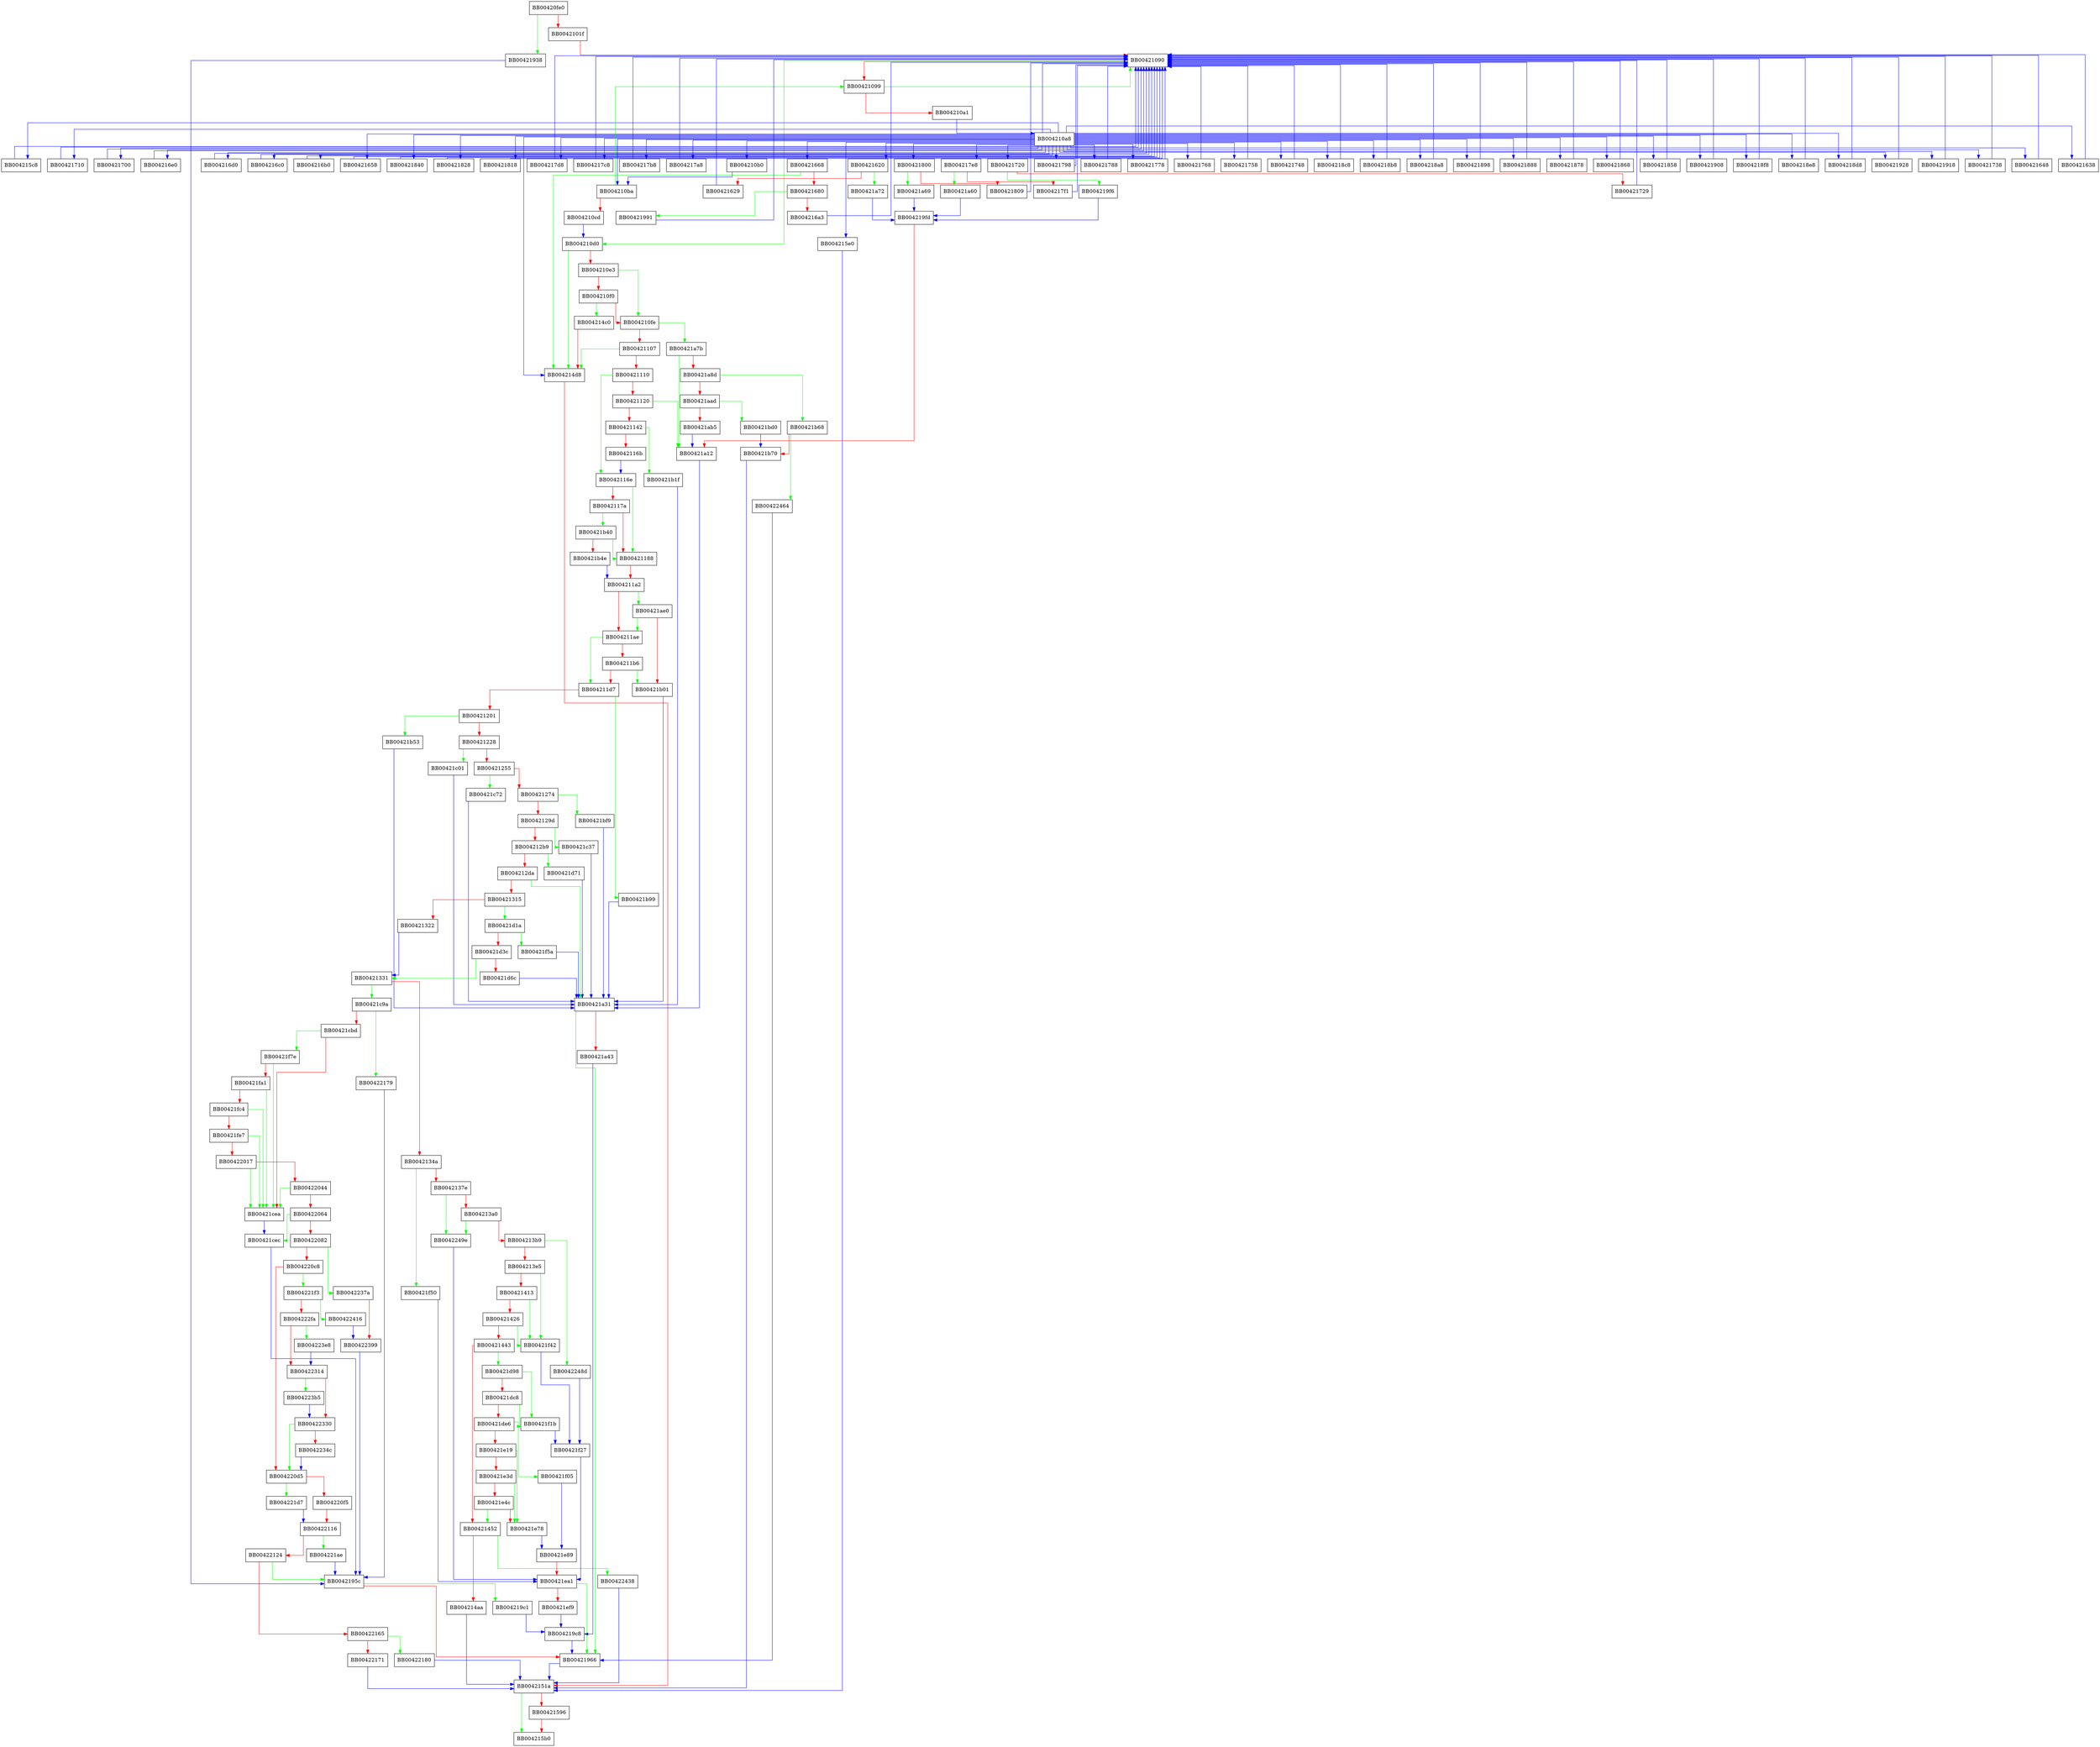 digraph fipsinstall_main {
  node [shape="box"];
  graph [splines=ortho];
  BB00420fe0 -> BB00421938 [color="green"];
  BB00420fe0 -> BB0042101f [color="red"];
  BB0042101f -> BB00421090 [color="red"];
  BB00421090 -> BB004210d0 [color="green"];
  BB00421090 -> BB00421099 [color="red"];
  BB00421099 -> BB00421090 [color="green"];
  BB00421099 -> BB004210a1 [color="red"];
  BB004210a1 -> BB004210a8 [color="blue"];
  BB004210a8 -> BB004214d8 [color="blue"];
  BB004210a8 -> BB00421090 [color="blue"];
  BB004210a8 -> BB004215e0 [color="blue"];
  BB004210a8 -> BB004215c8 [color="blue"];
  BB004210a8 -> BB00421710 [color="blue"];
  BB004210a8 -> BB00421700 [color="blue"];
  BB004210a8 -> BB004216e0 [color="blue"];
  BB004210a8 -> BB004216d0 [color="blue"];
  BB004210a8 -> BB004216c0 [color="blue"];
  BB004210a8 -> BB004216b0 [color="blue"];
  BB004210a8 -> BB00421668 [color="blue"];
  BB004210a8 -> BB00421658 [color="blue"];
  BB004210a8 -> BB004210ba [color="blue"];
  BB004210a8 -> BB00421840 [color="blue"];
  BB004210a8 -> BB00421828 [color="blue"];
  BB004210a8 -> BB004210b0 [color="blue"];
  BB004210a8 -> BB00421818 [color="blue"];
  BB004210a8 -> BB00421800 [color="blue"];
  BB004210a8 -> BB004217e8 [color="blue"];
  BB004210a8 -> BB004217d8 [color="blue"];
  BB004210a8 -> BB004217c8 [color="blue"];
  BB004210a8 -> BB004217b8 [color="blue"];
  BB004210a8 -> BB004217a8 [color="blue"];
  BB004210a8 -> BB00421798 [color="blue"];
  BB004210a8 -> BB00421788 [color="blue"];
  BB004210a8 -> BB00421778 [color="blue"];
  BB004210a8 -> BB00421768 [color="blue"];
  BB004210a8 -> BB00421758 [color="blue"];
  BB004210a8 -> BB00421748 [color="blue"];
  BB004210a8 -> BB004218c8 [color="blue"];
  BB004210a8 -> BB004218b8 [color="blue"];
  BB004210a8 -> BB004218a8 [color="blue"];
  BB004210a8 -> BB00421898 [color="blue"];
  BB004210a8 -> BB00421888 [color="blue"];
  BB004210a8 -> BB00421878 [color="blue"];
  BB004210a8 -> BB00421868 [color="blue"];
  BB004210a8 -> BB00421858 [color="blue"];
  BB004210a8 -> BB00421908 [color="blue"];
  BB004210a8 -> BB004218f8 [color="blue"];
  BB004210a8 -> BB004218e8 [color="blue"];
  BB004210a8 -> BB004218d8 [color="blue"];
  BB004210a8 -> BB00421928 [color="blue"];
  BB004210a8 -> BB00421918 [color="blue"];
  BB004210a8 -> BB00421738 [color="blue"];
  BB004210a8 -> BB00421720 [color="blue"];
  BB004210a8 -> BB00421648 [color="blue"];
  BB004210a8 -> BB00421638 [color="blue"];
  BB004210a8 -> BB00421620 [color="blue"];
  BB004210b0 -> BB004210ba [color="blue"];
  BB004210ba -> BB00421099 [color="green"];
  BB004210ba -> BB004210cd [color="red"];
  BB004210cd -> BB004210d0 [color="blue"];
  BB004210d0 -> BB004214d8 [color="green"];
  BB004210d0 -> BB004210e3 [color="red"];
  BB004210e3 -> BB004210fe [color="green"];
  BB004210e3 -> BB004210f0 [color="red"];
  BB004210f0 -> BB004214c0 [color="green"];
  BB004210f0 -> BB004210fe [color="red"];
  BB004210fe -> BB00421a7b [color="green"];
  BB004210fe -> BB00421107 [color="red"];
  BB00421107 -> BB004214d8 [color="green"];
  BB00421107 -> BB00421110 [color="red"];
  BB00421110 -> BB0042116e [color="green"];
  BB00421110 -> BB00421120 [color="red"];
  BB00421120 -> BB00421a12 [color="green"];
  BB00421120 -> BB00421142 [color="red"];
  BB00421142 -> BB00421b1f [color="green"];
  BB00421142 -> BB0042116b [color="red"];
  BB0042116b -> BB0042116e [color="blue"];
  BB0042116e -> BB00421188 [color="green"];
  BB0042116e -> BB0042117a [color="red"];
  BB0042117a -> BB00421b40 [color="green"];
  BB0042117a -> BB00421188 [color="red"];
  BB00421188 -> BB004211a2 [color="red"];
  BB004211a2 -> BB00421ae0 [color="green"];
  BB004211a2 -> BB004211ae [color="red"];
  BB004211ae -> BB004211d7 [color="green"];
  BB004211ae -> BB004211b6 [color="red"];
  BB004211b6 -> BB00421b01 [color="green"];
  BB004211b6 -> BB004211d7 [color="red"];
  BB004211d7 -> BB00421b99 [color="green"];
  BB004211d7 -> BB00421201 [color="red"];
  BB00421201 -> BB00421b53 [color="green"];
  BB00421201 -> BB00421228 [color="red"];
  BB00421228 -> BB00421c01 [color="green"];
  BB00421228 -> BB00421255 [color="red"];
  BB00421255 -> BB00421c72 [color="green"];
  BB00421255 -> BB00421274 [color="red"];
  BB00421274 -> BB00421bf9 [color="green"];
  BB00421274 -> BB0042129d [color="red"];
  BB0042129d -> BB00421c37 [color="green"];
  BB0042129d -> BB004212b9 [color="red"];
  BB004212b9 -> BB00421d71 [color="green"];
  BB004212b9 -> BB004212da [color="red"];
  BB004212da -> BB00421a31 [color="green"];
  BB004212da -> BB00421315 [color="red"];
  BB00421315 -> BB00421d1a [color="green"];
  BB00421315 -> BB00421322 [color="red"];
  BB00421322 -> BB00421331 [color="blue"];
  BB00421331 -> BB00421c9a [color="green"];
  BB00421331 -> BB0042134a [color="red"];
  BB0042134a -> BB00421f50 [color="green"];
  BB0042134a -> BB0042137e [color="red"];
  BB0042137e -> BB0042249e [color="green"];
  BB0042137e -> BB004213a0 [color="red"];
  BB004213a0 -> BB0042249e [color="green"];
  BB004213a0 -> BB004213b9 [color="red"];
  BB004213b9 -> BB0042248d [color="green"];
  BB004213b9 -> BB004213e5 [color="red"];
  BB004213e5 -> BB00421f42 [color="green"];
  BB004213e5 -> BB00421413 [color="red"];
  BB00421413 -> BB00421f42 [color="green"];
  BB00421413 -> BB00421426 [color="red"];
  BB00421426 -> BB00421f42 [color="green"];
  BB00421426 -> BB00421443 [color="red"];
  BB00421443 -> BB00421d98 [color="green"];
  BB00421443 -> BB00421452 [color="red"];
  BB00421452 -> BB00422438 [color="green"];
  BB00421452 -> BB004214aa [color="red"];
  BB004214aa -> BB0042151a [color="blue"];
  BB004214c0 -> BB004214d8 [color="red"];
  BB004214d8 -> BB0042151a [color="red"];
  BB0042151a -> BB004215b0 [color="green"];
  BB0042151a -> BB00421596 [color="red"];
  BB00421596 -> BB004215b0 [color="red"];
  BB004215c8 -> BB00421090 [color="blue"];
  BB004215e0 -> BB0042151a [color="blue"];
  BB00421620 -> BB00421a72 [color="green"];
  BB00421620 -> BB00421629 [color="red"];
  BB00421629 -> BB00421090 [color="blue"];
  BB00421638 -> BB00421090 [color="blue"];
  BB00421648 -> BB00421090 [color="blue"];
  BB00421658 -> BB00421090 [color="blue"];
  BB00421668 -> BB004214d8 [color="green"];
  BB00421668 -> BB00421680 [color="red"];
  BB00421680 -> BB00421991 [color="green"];
  BB00421680 -> BB004216a3 [color="red"];
  BB004216a3 -> BB00421090 [color="blue"];
  BB004216b0 -> BB00421090 [color="blue"];
  BB004216c0 -> BB00421090 [color="blue"];
  BB004216d0 -> BB00421090 [color="blue"];
  BB004216e0 -> BB00421090 [color="blue"];
  BB00421700 -> BB00421090 [color="blue"];
  BB00421710 -> BB00421090 [color="blue"];
  BB00421720 -> BB004219f6 [color="green"];
  BB00421720 -> BB00421729 [color="red"];
  BB00421729 -> BB00421090 [color="blue"];
  BB00421738 -> BB00421090 [color="blue"];
  BB00421748 -> BB00421090 [color="blue"];
  BB00421758 -> BB00421090 [color="blue"];
  BB00421768 -> BB00421090 [color="blue"];
  BB00421778 -> BB00421090 [color="blue"];
  BB00421788 -> BB00421090 [color="blue"];
  BB00421798 -> BB00421090 [color="blue"];
  BB004217a8 -> BB00421090 [color="blue"];
  BB004217b8 -> BB00421090 [color="blue"];
  BB004217c8 -> BB00421090 [color="blue"];
  BB004217d8 -> BB00421090 [color="blue"];
  BB004217e8 -> BB00421a60 [color="green"];
  BB004217e8 -> BB004217f1 [color="red"];
  BB004217f1 -> BB00421090 [color="blue"];
  BB00421800 -> BB00421a69 [color="green"];
  BB00421800 -> BB00421809 [color="red"];
  BB00421809 -> BB00421090 [color="blue"];
  BB00421818 -> BB00421090 [color="blue"];
  BB00421828 -> BB00421090 [color="blue"];
  BB00421840 -> BB00421090 [color="blue"];
  BB00421858 -> BB00421090 [color="blue"];
  BB00421868 -> BB00421090 [color="blue"];
  BB00421878 -> BB00421090 [color="blue"];
  BB00421888 -> BB00421090 [color="blue"];
  BB00421898 -> BB00421090 [color="blue"];
  BB004218a8 -> BB00421090 [color="blue"];
  BB004218b8 -> BB00421090 [color="blue"];
  BB004218c8 -> BB00421090 [color="blue"];
  BB004218d8 -> BB00421090 [color="blue"];
  BB004218e8 -> BB00421090 [color="blue"];
  BB004218f8 -> BB00421090 [color="blue"];
  BB00421908 -> BB00421090 [color="blue"];
  BB00421918 -> BB00421090 [color="blue"];
  BB00421928 -> BB00421090 [color="blue"];
  BB00421938 -> BB0042195c [color="blue"];
  BB0042195c -> BB004219c1 [color="green"];
  BB0042195c -> BB00421966 [color="red"];
  BB00421966 -> BB0042151a [color="blue"];
  BB00421991 -> BB00421090 [color="blue"];
  BB004219c1 -> BB004219c8 [color="blue"];
  BB004219c8 -> BB00421966 [color="blue"];
  BB004219f6 -> BB004219fd [color="blue"];
  BB004219fd -> BB00421a12 [color="red"];
  BB00421a12 -> BB00421a31 [color="blue"];
  BB00421a31 -> BB00421966 [color="green"];
  BB00421a31 -> BB00421a43 [color="red"];
  BB00421a43 -> BB004219c8 [color="blue"];
  BB00421a60 -> BB004219fd [color="blue"];
  BB00421a69 -> BB004219fd [color="blue"];
  BB00421a72 -> BB004219fd [color="blue"];
  BB00421a7b -> BB00421a12 [color="green"];
  BB00421a7b -> BB00421a8d [color="red"];
  BB00421a8d -> BB00421b68 [color="green"];
  BB00421a8d -> BB00421aad [color="red"];
  BB00421aad -> BB00421bd0 [color="green"];
  BB00421aad -> BB00421ab5 [color="red"];
  BB00421ab5 -> BB00421a12 [color="blue"];
  BB00421ae0 -> BB004211ae [color="green"];
  BB00421ae0 -> BB00421b01 [color="red"];
  BB00421b01 -> BB00421a31 [color="blue"];
  BB00421b1f -> BB00421a31 [color="blue"];
  BB00421b40 -> BB00421188 [color="green"];
  BB00421b40 -> BB00421b4e [color="red"];
  BB00421b4e -> BB004211a2 [color="blue"];
  BB00421b53 -> BB00421a31 [color="blue"];
  BB00421b68 -> BB00422464 [color="green"];
  BB00421b68 -> BB00421b70 [color="red"];
  BB00421b70 -> BB0042151a [color="blue"];
  BB00421b99 -> BB00421a31 [color="blue"];
  BB00421bd0 -> BB00421b70 [color="blue"];
  BB00421bf9 -> BB00421a31 [color="blue"];
  BB00421c01 -> BB00421a31 [color="blue"];
  BB00421c37 -> BB00421a31 [color="blue"];
  BB00421c72 -> BB00421a31 [color="blue"];
  BB00421c9a -> BB00422179 [color="green"];
  BB00421c9a -> BB00421cbd [color="red"];
  BB00421cbd -> BB00421f7e [color="green"];
  BB00421cbd -> BB00421cea [color="red"];
  BB00421cea -> BB00421cec [color="blue"];
  BB00421cec -> BB0042195c [color="blue"];
  BB00421d1a -> BB00421f5a [color="green"];
  BB00421d1a -> BB00421d3c [color="red"];
  BB00421d3c -> BB00421331 [color="green"];
  BB00421d3c -> BB00421d6c [color="red"];
  BB00421d6c -> BB00421a31 [color="blue"];
  BB00421d71 -> BB00421a31 [color="blue"];
  BB00421d98 -> BB00421f1b [color="green"];
  BB00421d98 -> BB00421dc8 [color="red"];
  BB00421dc8 -> BB00421f1b [color="green"];
  BB00421dc8 -> BB00421de6 [color="red"];
  BB00421de6 -> BB00421f05 [color="green"];
  BB00421de6 -> BB00421e19 [color="red"];
  BB00421e19 -> BB00421e78 [color="green"];
  BB00421e19 -> BB00421e3d [color="red"];
  BB00421e3d -> BB00421e78 [color="green"];
  BB00421e3d -> BB00421e4c [color="red"];
  BB00421e4c -> BB00421452 [color="green"];
  BB00421e4c -> BB00421e78 [color="red"];
  BB00421e78 -> BB00421e89 [color="blue"];
  BB00421e89 -> BB00421ea1 [color="red"];
  BB00421ea1 -> BB00421966 [color="green"];
  BB00421ea1 -> BB00421ef9 [color="red"];
  BB00421ef9 -> BB004219c8 [color="blue"];
  BB00421f05 -> BB00421e89 [color="blue"];
  BB00421f1b -> BB00421f27 [color="blue"];
  BB00421f27 -> BB00421ea1 [color="blue"];
  BB00421f42 -> BB00421f27 [color="blue"];
  BB00421f50 -> BB00421ea1 [color="blue"];
  BB00421f5a -> BB00421a31 [color="blue"];
  BB00421f7e -> BB00421cea [color="green"];
  BB00421f7e -> BB00421fa1 [color="red"];
  BB00421fa1 -> BB00421cea [color="green"];
  BB00421fa1 -> BB00421fc4 [color="red"];
  BB00421fc4 -> BB00421cea [color="green"];
  BB00421fc4 -> BB00421fe7 [color="red"];
  BB00421fe7 -> BB00421cea [color="green"];
  BB00421fe7 -> BB00422017 [color="red"];
  BB00422017 -> BB00421cea [color="green"];
  BB00422017 -> BB00422044 [color="red"];
  BB00422044 -> BB00421cea [color="green"];
  BB00422044 -> BB00422064 [color="red"];
  BB00422064 -> BB00421cec [color="green"];
  BB00422064 -> BB00422082 [color="red"];
  BB00422082 -> BB0042237a [color="green"];
  BB00422082 -> BB004220c8 [color="red"];
  BB004220c8 -> BB004221f3 [color="green"];
  BB004220c8 -> BB004220d5 [color="red"];
  BB004220d5 -> BB004221d7 [color="green"];
  BB004220d5 -> BB004220f5 [color="red"];
  BB004220f5 -> BB00422116 [color="red"];
  BB00422116 -> BB004221ae [color="green"];
  BB00422116 -> BB00422124 [color="red"];
  BB00422124 -> BB0042195c [color="green"];
  BB00422124 -> BB00422165 [color="red"];
  BB00422165 -> BB00422180 [color="green"];
  BB00422165 -> BB00422171 [color="red"];
  BB00422171 -> BB0042151a [color="blue"];
  BB00422179 -> BB0042195c [color="blue"];
  BB00422180 -> BB0042151a [color="blue"];
  BB004221ae -> BB0042195c [color="blue"];
  BB004221d7 -> BB00422116 [color="blue"];
  BB004221f3 -> BB00422416 [color="green"];
  BB004221f3 -> BB004222fa [color="red"];
  BB004222fa -> BB004223e8 [color="green"];
  BB004222fa -> BB00422314 [color="red"];
  BB00422314 -> BB004223b5 [color="green"];
  BB00422314 -> BB00422330 [color="red"];
  BB00422330 -> BB004220d5 [color="green"];
  BB00422330 -> BB0042234c [color="red"];
  BB0042234c -> BB004220d5 [color="blue"];
  BB0042237a -> BB00422399 [color="red"];
  BB00422399 -> BB0042195c [color="blue"];
  BB004223b5 -> BB00422330 [color="blue"];
  BB004223e8 -> BB00422314 [color="blue"];
  BB00422416 -> BB00422399 [color="blue"];
  BB00422438 -> BB0042151a [color="blue"];
  BB00422464 -> BB00421966 [color="blue"];
  BB0042248d -> BB00421f27 [color="blue"];
  BB0042249e -> BB00421ea1 [color="blue"];
}